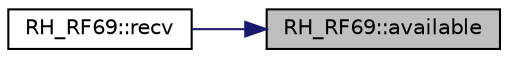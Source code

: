 digraph "RH_RF69::available"
{
 // LATEX_PDF_SIZE
  edge [fontname="Helvetica",fontsize="10",labelfontname="Helvetica",labelfontsize="10"];
  node [fontname="Helvetica",fontsize="10",shape=record];
  rankdir="RL";
  Node1 [label="RH_RF69::available",height=0.2,width=0.4,color="black", fillcolor="grey75", style="filled", fontcolor="black",tooltip=" "];
  Node1 -> Node2 [dir="back",color="midnightblue",fontsize="10",style="solid",fontname="Helvetica"];
  Node2 [label="RH_RF69::recv",height=0.2,width=0.4,color="black", fillcolor="white", style="filled",URL="$class_r_h___r_f69.html#ae298950973257e99d3e958678a26fdf2",tooltip=" "];
}
